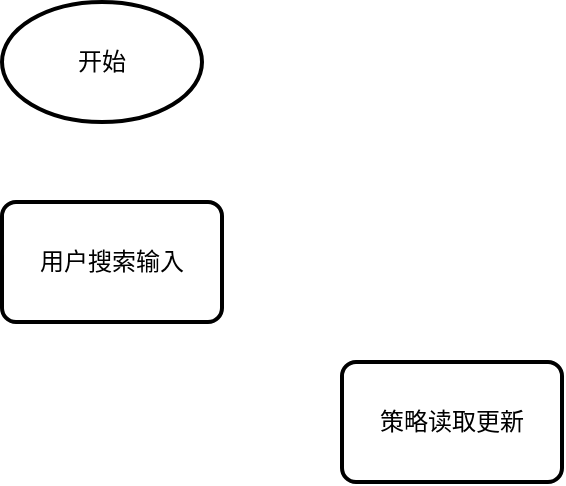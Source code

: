 <mxfile version="14.9.7" type="github">
  <diagram id="D5t4wDGakYh_ATZfuAy0" name="第 1 页">
    <mxGraphModel dx="1411" dy="845" grid="1" gridSize="10" guides="1" tooltips="1" connect="1" arrows="1" fold="1" page="1" pageScale="1" pageWidth="827" pageHeight="1169" math="0" shadow="0">
      <root>
        <mxCell id="0" />
        <mxCell id="1" parent="0" />
        <mxCell id="1Q2iT69vG-S7J7Te85cG-1" value="开始" style="strokeWidth=2;html=1;shape=mxgraph.flowchart.start_1;whiteSpace=wrap;" vertex="1" parent="1">
          <mxGeometry x="280" y="130" width="100" height="60" as="geometry" />
        </mxCell>
        <mxCell id="1Q2iT69vG-S7J7Te85cG-2" value="策略读取更新" style="rounded=1;whiteSpace=wrap;html=1;absoluteArcSize=1;arcSize=14;strokeWidth=2;" vertex="1" parent="1">
          <mxGeometry x="450" y="310" width="110" height="60" as="geometry" />
        </mxCell>
        <mxCell id="1Q2iT69vG-S7J7Te85cG-3" value="用户搜索输入" style="rounded=1;whiteSpace=wrap;html=1;absoluteArcSize=1;arcSize=14;strokeWidth=2;" vertex="1" parent="1">
          <mxGeometry x="280" y="230" width="110" height="60" as="geometry" />
        </mxCell>
      </root>
    </mxGraphModel>
  </diagram>
</mxfile>
